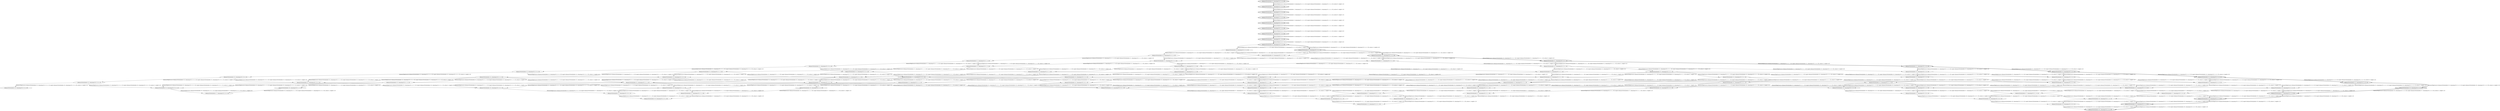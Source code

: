 strict digraph G {
  1 [ style="solid" label="AlumnosVertex[index=19, remaining=[0, 0, 0, 0, 1]]" ];
  2 [ style="bold" label="AlumnosVertex[index=20, remaining=[0, 0, 0, 0, 0]]" ];
  3 [ style="solid" label="AlumnosVertex[index=18, remaining=[0, 0, 0, 0, 2]]" ];
  4 [ style="solid" label="AlumnosVertex[index=17, remaining=[0, 0, 0, 0, 3]]" ];
  5 [ style="solid" label="AlumnosVertex[index=16, remaining=[0, 0, 0, 0, 4]]" ];
  6 [ style="solid" label="AlumnosVertex[index=15, remaining=[0, 0, 0, 1, 4]]" ];
  7 [ style="solid" label="AlumnosVertex[index=18, remaining=[0, 0, 0, 1, 1]]" ];
  8 [ style="solid" label="AlumnosVertex[index=19, remaining=[0, 0, 0, 1, 0]]" ];
  9 [ style="solid" label="AlumnosVertex[index=17, remaining=[0, 0, 0, 1, 2]]" ];
  10 [ style="solid" label="AlumnosVertex[index=16, remaining=[0, 0, 0, 1, 3]]" ];
  11 [ style="solid" label="AlumnosVertex[index=14, remaining=[0, 0, 0, 2, 4]]" ];
  12 [ style="solid" label="AlumnosVertex[index=15, remaining=[0, 0, 0, 2, 3]]" ];
  13 [ style="solid" label="AlumnosVertex[index=17, remaining=[0, 0, 0, 2, 1]]" ];
  14 [ style="solid" label="AlumnosVertex[index=18, remaining=[0, 0, 0, 2, 0]]" ];
  15 [ style="solid" label="AlumnosVertex[index=16, remaining=[0, 0, 0, 2, 2]]" ];
  16 [ style="solid" label="AlumnosVertex[index=13, remaining=[0, 0, 0, 3, 4]]" ];
  17 [ style="solid" label="AlumnosVertex[index=14, remaining=[0, 0, 0, 3, 3]]" ];
  18 [ style="solid" label="AlumnosVertex[index=15, remaining=[0, 0, 0, 3, 2]]" ];
  19 [ style="solid" label="AlumnosVertex[index=16, remaining=[0, 0, 0, 3, 1]]" ];
  20 [ style="solid" label="AlumnosVertex[index=17, remaining=[0, 0, 0, 3, 0]]" ];
  21 [ style="solid" label="AlumnosVertex[index=12, remaining=[0, 0, 0, 4, 4]]" ];
  22 [ style="solid" label="AlumnosVertex[index=13, remaining=[0, 0, 0, 4, 3]]" ];
  23 [ style="solid" label="AlumnosVertex[index=14, remaining=[0, 0, 0, 4, 2]]" ];
  24 [ style="solid" label="AlumnosVertex[index=15, remaining=[0, 0, 0, 4, 1]]" ];
  25 [ style="solid" label="AlumnosVertex[index=16, remaining=[0, 0, 0, 4, 0]]" ];
  26 [ style="solid" label="AlumnosVertex[index=11, remaining=[0, 0, 1, 4, 4]]" ];
  27 [ style="solid" label="AlumnosVertex[index=12, remaining=[0, 0, 1, 3, 4]]" ];
  28 [ style="solid" label="AlumnosVertex[index=13, remaining=[0, 0, 1, 2, 4]]" ];
  29 [ style="solid" label="AlumnosVertex[index=14, remaining=[0, 0, 1, 1, 4]]" ];
  30 [ style="solid" label="AlumnosVertex[index=15, remaining=[0, 0, 1, 0, 4]]" ];
  31 [ style="solid" label="AlumnosVertex[index=16, remaining=[0, 0, 1, 0, 3]]" ];
  32 [ style="solid" label="AlumnosVertex[index=17, remaining=[0, 0, 1, 0, 2]]" ];
  33 [ style="solid" label="AlumnosVertex[index=18, remaining=[0, 0, 1, 0, 1]]" ];
  34 [ style="bold" label="AlumnosVertex[index=19, remaining=[0, 0, 1, 0, 0]]" ];
  35 [ style="solid" label="AlumnosVertex[index=15, remaining=[0, 0, 1, 1, 3]]" ];
  36 [ style="solid" label="AlumnosVertex[index=16, remaining=[0, 0, 1, 1, 2]]" ];
  37 [ style="solid" label="AlumnosVertex[index=17, remaining=[0, 0, 1, 1, 1]]" ];
  38 [ style="solid" label="AlumnosVertex[index=18, remaining=[0, 0, 1, 1, 0]]" ];
  39 [ style="solid" label="AlumnosVertex[index=14, remaining=[0, 0, 1, 2, 3]]" ];
  40 [ style="solid" label="AlumnosVertex[index=15, remaining=[0, 0, 1, 2, 2]]" ];
  41 [ style="solid" label="AlumnosVertex[index=16, remaining=[0, 0, 1, 2, 1]]" ];
  42 [ style="solid" label="AlumnosVertex[index=17, remaining=[0, 0, 1, 2, 0]]" ];
  43 [ style="solid" label="AlumnosVertex[index=13, remaining=[0, 0, 1, 3, 3]]" ];
  44 [ style="solid" label="AlumnosVertex[index=14, remaining=[0, 0, 1, 3, 2]]" ];
  45 [ style="solid" label="AlumnosVertex[index=15, remaining=[0, 0, 1, 3, 1]]" ];
  46 [ style="solid" label="AlumnosVertex[index=16, remaining=[0, 0, 1, 3, 0]]" ];
  47 [ style="solid" label="AlumnosVertex[index=10, remaining=[0, 0, 2, 4, 4]]" ];
  48 [ style="solid" label="AlumnosVertex[index=11, remaining=[0, 0, 2, 3, 4]]" ];
  49 [ style="solid" label="AlumnosVertex[index=12, remaining=[0, 0, 2, 2, 4]]" ];
  50 [ style="solid" label="AlumnosVertex[index=13, remaining=[0, 0, 2, 1, 4]]" ];
  51 [ style="solid" label="AlumnosVertex[index=14, remaining=[0, 0, 2, 0, 4]]" ];
  52 [ style="solid" label="AlumnosVertex[index=15, remaining=[0, 0, 2, 0, 3]]" ];
  53 [ style="solid" label="AlumnosVertex[index=16, remaining=[0, 0, 2, 0, 2]]" ];
  54 [ style="solid" label="AlumnosVertex[index=17, remaining=[0, 0, 2, 0, 1]]" ];
  55 [ style="bold" label="AlumnosVertex[index=18, remaining=[0, 0, 2, 0, 0]]" ];
  56 [ style="solid" label="AlumnosVertex[index=14, remaining=[0, 0, 2, 1, 3]]" ];
  57 [ style="solid" label="AlumnosVertex[index=15, remaining=[0, 0, 2, 1, 2]]" ];
  58 [ style="solid" label="AlumnosVertex[index=16, remaining=[0, 0, 2, 1, 1]]" ];
  59 [ style="solid" label="AlumnosVertex[index=17, remaining=[0, 0, 2, 1, 0]]" ];
  60 [ style="solid" label="AlumnosVertex[index=13, remaining=[0, 0, 2, 2, 3]]" ];
  61 [ style="solid" label="AlumnosVertex[index=14, remaining=[0, 0, 2, 2, 2]]" ];
  62 [ style="solid" label="AlumnosVertex[index=15, remaining=[0, 0, 2, 2, 1]]" ];
  63 [ style="solid" label="AlumnosVertex[index=16, remaining=[0, 0, 2, 2, 0]]" ];
  64 [ style="solid" label="AlumnosVertex[index=9, remaining=[0, 0, 3, 4, 4]]" ];
  65 [ style="solid" label="AlumnosVertex[index=10, remaining=[0, 0, 3, 3, 4]]" ];
  66 [ style="solid" label="AlumnosVertex[index=11, remaining=[0, 0, 3, 2, 4]]" ];
  67 [ style="solid" label="AlumnosVertex[index=12, remaining=[0, 0, 3, 1, 4]]" ];
  68 [ style="solid" label="AlumnosVertex[index=13, remaining=[0, 0, 3, 0, 4]]" ];
  69 [ style="solid" label="AlumnosVertex[index=14, remaining=[0, 0, 3, 0, 3]]" ];
  70 [ style="solid" label="AlumnosVertex[index=15, remaining=[0, 0, 3, 0, 2]]" ];
  71 [ style="solid" label="AlumnosVertex[index=16, remaining=[0, 0, 3, 0, 1]]" ];
  72 [ style="bold" label="AlumnosVertex[index=17, remaining=[0, 0, 3, 0, 0]]" ];
  73 [ style="solid" label="AlumnosVertex[index=13, remaining=[0, 0, 3, 1, 3]]" ];
  74 [ style="solid" label="AlumnosVertex[index=14, remaining=[0, 0, 3, 1, 2]]" ];
  75 [ style="solid" label="AlumnosVertex[index=15, remaining=[0, 0, 3, 1, 1]]" ];
  76 [ style="solid" label="AlumnosVertex[index=16, remaining=[0, 0, 3, 1, 0]]" ];
  77 [ style="bold" label="AlumnosVertex[index=8, remaining=[0, 0, 4, 4, 4]]" ];
  78 [ style="bold" label="AlumnosVertex[index=9, remaining=[0, 0, 4, 3, 4]]" ];
  79 [ style="bold" label="AlumnosVertex[index=10, remaining=[0, 0, 4, 2, 4]]" ];
  80 [ style="bold" label="AlumnosVertex[index=11, remaining=[0, 0, 4, 1, 4]]" ];
  81 [ style="bold" label="AlumnosVertex[index=12, remaining=[0, 0, 4, 0, 4]]" ];
  82 [ style="bold" label="AlumnosVertex[index=13, remaining=[0, 0, 4, 0, 3]]" ];
  83 [ style="bold" label="AlumnosVertex[index=14, remaining=[0, 0, 4, 0, 2]]" ];
  84 [ style="bold" label="AlumnosVertex[index=15, remaining=[0, 0, 4, 0, 1]]" ];
  85 [ style="bold" label="AlumnosVertex[index=16, remaining=[0, 0, 4, 0, 0]]" ];
  86 [ style="bold" label="AlumnosVertex[index=7, remaining=[0, 1, 4, 4, 4]]" ];
  87 [ style="bold" label="AlumnosVertex[index=6, remaining=[0, 2, 4, 4, 4]]" ];
  88 [ style="bold" label="AlumnosVertex[index=5, remaining=[0, 3, 4, 4, 4]]" ];
  89 [ style="bold" label="AlumnosVertex[index=4, remaining=[0, 4, 4, 4, 4]]" ];
  90 [ style="bold" label="AlumnosVertex[index=3, remaining=[1, 4, 4, 4, 4]]" ];
  91 [ style="bold" label="AlumnosVertex[index=2, remaining=[2, 4, 4, 4, 4]]" ];
  92 [ style="bold" label="AlumnosVertex[index=1, remaining=[3, 4, 4, 4, 4]]" ];
  93 [ style="bold" label="AlumnosVertex[index=0, remaining=[4, 4, 4, 4, 4]]" ];
  1 -> 2 [ style="solid" label="AlumnosEdge[source=AlumnosVertex[index=19, remaining=[0, 0, 0, 0, 1]], target=AlumnosVertex[index=20, remaining=[0, 0, 0, 0, 0]], action=4, weight=5.0]" ];
  3 -> 1 [ style="solid" label="AlumnosEdge[source=AlumnosVertex[index=18, remaining=[0, 0, 0, 0, 2]], target=AlumnosVertex[index=19, remaining=[0, 0, 0, 0, 1]], action=4, weight=5.0]" ];
  4 -> 3 [ style="solid" label="AlumnosEdge[source=AlumnosVertex[index=17, remaining=[0, 0, 0, 0, 3]], target=AlumnosVertex[index=18, remaining=[0, 0, 0, 0, 2]], action=4, weight=5.0]" ];
  5 -> 4 [ style="solid" label="AlumnosEdge[source=AlumnosVertex[index=16, remaining=[0, 0, 0, 0, 4]], target=AlumnosVertex[index=17, remaining=[0, 0, 0, 0, 3]], action=4, weight=5.0]" ];
  6 -> 5 [ style="solid" label="AlumnosEdge[source=AlumnosVertex[index=15, remaining=[0, 0, 0, 1, 4]], target=AlumnosVertex[index=16, remaining=[0, 0, 0, 0, 4]], action=3, weight=4.0]" ];
  7 -> 8 [ style="solid" label="AlumnosEdge[source=AlumnosVertex[index=18, remaining=[0, 0, 0, 1, 1]], target=AlumnosVertex[index=19, remaining=[0, 0, 0, 1, 0]], action=4, weight=5.0]" ];
  9 -> 7 [ style="solid" label="AlumnosEdge[source=AlumnosVertex[index=17, remaining=[0, 0, 0, 1, 2]], target=AlumnosVertex[index=18, remaining=[0, 0, 0, 1, 1]], action=4, weight=5.0]" ];
  10 -> 9 [ style="solid" label="AlumnosEdge[source=AlumnosVertex[index=16, remaining=[0, 0, 0, 1, 3]], target=AlumnosVertex[index=17, remaining=[0, 0, 0, 1, 2]], action=4, weight=5.0]" ];
  6 -> 10 [ style="solid" label="AlumnosEdge[source=AlumnosVertex[index=15, remaining=[0, 0, 0, 1, 4]], target=AlumnosVertex[index=16, remaining=[0, 0, 0, 1, 3]], action=4, weight=2.0]" ];
  11 -> 6 [ style="solid" label="AlumnosEdge[source=AlumnosVertex[index=14, remaining=[0, 0, 0, 2, 4]], target=AlumnosVertex[index=15, remaining=[0, 0, 0, 1, 4]], action=3, weight=4.0]" ];
  12 -> 10 [ style="solid" label="AlumnosEdge[source=AlumnosVertex[index=15, remaining=[0, 0, 0, 2, 3]], target=AlumnosVertex[index=16, remaining=[0, 0, 0, 1, 3]], action=3, weight=4.0]" ];
  13 -> 14 [ style="solid" label="AlumnosEdge[source=AlumnosVertex[index=17, remaining=[0, 0, 0, 2, 1]], target=AlumnosVertex[index=18, remaining=[0, 0, 0, 2, 0]], action=4, weight=5.0]" ];
  15 -> 13 [ style="solid" label="AlumnosEdge[source=AlumnosVertex[index=16, remaining=[0, 0, 0, 2, 2]], target=AlumnosVertex[index=17, remaining=[0, 0, 0, 2, 1]], action=4, weight=5.0]" ];
  12 -> 15 [ style="solid" label="AlumnosEdge[source=AlumnosVertex[index=15, remaining=[0, 0, 0, 2, 3]], target=AlumnosVertex[index=16, remaining=[0, 0, 0, 2, 2]], action=4, weight=2.0]" ];
  11 -> 12 [ style="solid" label="AlumnosEdge[source=AlumnosVertex[index=14, remaining=[0, 0, 0, 2, 4]], target=AlumnosVertex[index=15, remaining=[0, 0, 0, 2, 3]], action=4, weight=2.0]" ];
  16 -> 11 [ style="solid" label="AlumnosEdge[source=AlumnosVertex[index=13, remaining=[0, 0, 0, 3, 4]], target=AlumnosVertex[index=14, remaining=[0, 0, 0, 2, 4]], action=3, weight=4.0]" ];
  17 -> 12 [ style="solid" label="AlumnosEdge[source=AlumnosVertex[index=14, remaining=[0, 0, 0, 3, 3]], target=AlumnosVertex[index=15, remaining=[0, 0, 0, 2, 3]], action=3, weight=4.0]" ];
  18 -> 15 [ style="solid" label="AlumnosEdge[source=AlumnosVertex[index=15, remaining=[0, 0, 0, 3, 2]], target=AlumnosVertex[index=16, remaining=[0, 0, 0, 2, 2]], action=3, weight=4.0]" ];
  19 -> 20 [ style="solid" label="AlumnosEdge[source=AlumnosVertex[index=16, remaining=[0, 0, 0, 3, 1]], target=AlumnosVertex[index=17, remaining=[0, 0, 0, 3, 0]], action=4, weight=5.0]" ];
  18 -> 19 [ style="solid" label="AlumnosEdge[source=AlumnosVertex[index=15, remaining=[0, 0, 0, 3, 2]], target=AlumnosVertex[index=16, remaining=[0, 0, 0, 3, 1]], action=4, weight=2.0]" ];
  17 -> 18 [ style="solid" label="AlumnosEdge[source=AlumnosVertex[index=14, remaining=[0, 0, 0, 3, 3]], target=AlumnosVertex[index=15, remaining=[0, 0, 0, 3, 2]], action=4, weight=2.0]" ];
  16 -> 17 [ style="solid" label="AlumnosEdge[source=AlumnosVertex[index=13, remaining=[0, 0, 0, 3, 4]], target=AlumnosVertex[index=14, remaining=[0, 0, 0, 3, 3]], action=4, weight=2.0]" ];
  21 -> 16 [ style="solid" label="AlumnosEdge[source=AlumnosVertex[index=12, remaining=[0, 0, 0, 4, 4]], target=AlumnosVertex[index=13, remaining=[0, 0, 0, 3, 4]], action=3, weight=4.0]" ];
  22 -> 17 [ style="solid" label="AlumnosEdge[source=AlumnosVertex[index=13, remaining=[0, 0, 0, 4, 3]], target=AlumnosVertex[index=14, remaining=[0, 0, 0, 3, 3]], action=3, weight=4.0]" ];
  23 -> 18 [ style="solid" label="AlumnosEdge[source=AlumnosVertex[index=14, remaining=[0, 0, 0, 4, 2]], target=AlumnosVertex[index=15, remaining=[0, 0, 0, 3, 2]], action=3, weight=4.0]" ];
  24 -> 19 [ style="solid" label="AlumnosEdge[source=AlumnosVertex[index=15, remaining=[0, 0, 0, 4, 1]], target=AlumnosVertex[index=16, remaining=[0, 0, 0, 3, 1]], action=3, weight=4.0]" ];
  24 -> 25 [ style="solid" label="AlumnosEdge[source=AlumnosVertex[index=15, remaining=[0, 0, 0, 4, 1]], target=AlumnosVertex[index=16, remaining=[0, 0, 0, 4, 0]], action=4, weight=2.0]" ];
  23 -> 24 [ style="solid" label="AlumnosEdge[source=AlumnosVertex[index=14, remaining=[0, 0, 0, 4, 2]], target=AlumnosVertex[index=15, remaining=[0, 0, 0, 4, 1]], action=4, weight=2.0]" ];
  22 -> 23 [ style="solid" label="AlumnosEdge[source=AlumnosVertex[index=13, remaining=[0, 0, 0, 4, 3]], target=AlumnosVertex[index=14, remaining=[0, 0, 0, 4, 2]], action=4, weight=2.0]" ];
  21 -> 22 [ style="solid" label="AlumnosEdge[source=AlumnosVertex[index=12, remaining=[0, 0, 0, 4, 4]], target=AlumnosVertex[index=13, remaining=[0, 0, 0, 4, 3]], action=4, weight=2.0]" ];
  26 -> 21 [ style="solid" label="AlumnosEdge[source=AlumnosVertex[index=11, remaining=[0, 0, 1, 4, 4]], target=AlumnosVertex[index=12, remaining=[0, 0, 0, 4, 4]], action=2, weight=5.0]" ];
  27 -> 16 [ style="solid" label="AlumnosEdge[source=AlumnosVertex[index=12, remaining=[0, 0, 1, 3, 4]], target=AlumnosVertex[index=13, remaining=[0, 0, 0, 3, 4]], action=2, weight=1.0]" ];
  28 -> 11 [ style="solid" label="AlumnosEdge[source=AlumnosVertex[index=13, remaining=[0, 0, 1, 2, 4]], target=AlumnosVertex[index=14, remaining=[0, 0, 0, 2, 4]], action=2, weight=1.0]" ];
  29 -> 6 [ style="solid" label="AlumnosEdge[source=AlumnosVertex[index=14, remaining=[0, 0, 1, 1, 4]], target=AlumnosVertex[index=15, remaining=[0, 0, 0, 1, 4]], action=2, weight=1.0]" ];
  30 -> 5 [ style="solid" label="AlumnosEdge[source=AlumnosVertex[index=15, remaining=[0, 0, 1, 0, 4]], target=AlumnosVertex[index=16, remaining=[0, 0, 0, 0, 4]], action=2, weight=1.0]" ];
  31 -> 4 [ style="solid" label="AlumnosEdge[source=AlumnosVertex[index=16, remaining=[0, 0, 1, 0, 3]], target=AlumnosVertex[index=17, remaining=[0, 0, 0, 0, 3]], action=2, weight=1.0]" ];
  32 -> 3 [ style="solid" label="AlumnosEdge[source=AlumnosVertex[index=17, remaining=[0, 0, 1, 0, 2]], target=AlumnosVertex[index=18, remaining=[0, 0, 0, 0, 2]], action=2, weight=1.0]" ];
  33 -> 1 [ style="solid" label="AlumnosEdge[source=AlumnosVertex[index=18, remaining=[0, 0, 1, 0, 1]], target=AlumnosVertex[index=19, remaining=[0, 0, 0, 0, 1]], action=2, weight=1.0]" ];
  34 -> 2 [ style="bold" label="AlumnosEdge[source=AlumnosVertex[index=19, remaining=[0, 0, 1, 0, 0]], target=AlumnosVertex[index=20, remaining=[0, 0, 0, 0, 0]], action=2, weight=1.0]" ];
  33 -> 34 [ style="solid" label="AlumnosEdge[source=AlumnosVertex[index=18, remaining=[0, 0, 1, 0, 1]], target=AlumnosVertex[index=19, remaining=[0, 0, 1, 0, 0]], action=4, weight=5.0]" ];
  32 -> 33 [ style="solid" label="AlumnosEdge[source=AlumnosVertex[index=17, remaining=[0, 0, 1, 0, 2]], target=AlumnosVertex[index=18, remaining=[0, 0, 1, 0, 1]], action=4, weight=5.0]" ];
  31 -> 32 [ style="solid" label="AlumnosEdge[source=AlumnosVertex[index=16, remaining=[0, 0, 1, 0, 3]], target=AlumnosVertex[index=17, remaining=[0, 0, 1, 0, 2]], action=4, weight=5.0]" ];
  30 -> 31 [ style="solid" label="AlumnosEdge[source=AlumnosVertex[index=15, remaining=[0, 0, 1, 0, 4]], target=AlumnosVertex[index=16, remaining=[0, 0, 1, 0, 3]], action=4, weight=2.0]" ];
  29 -> 30 [ style="solid" label="AlumnosEdge[source=AlumnosVertex[index=14, remaining=[0, 0, 1, 1, 4]], target=AlumnosVertex[index=15, remaining=[0, 0, 1, 0, 4]], action=3, weight=4.0]" ];
  35 -> 10 [ style="solid" label="AlumnosEdge[source=AlumnosVertex[index=15, remaining=[0, 0, 1, 1, 3]], target=AlumnosVertex[index=16, remaining=[0, 0, 0, 1, 3]], action=2, weight=1.0]" ];
  35 -> 31 [ style="solid" label="AlumnosEdge[source=AlumnosVertex[index=15, remaining=[0, 0, 1, 1, 3]], target=AlumnosVertex[index=16, remaining=[0, 0, 1, 0, 3]], action=3, weight=4.0]" ];
  36 -> 9 [ style="solid" label="AlumnosEdge[source=AlumnosVertex[index=16, remaining=[0, 0, 1, 1, 2]], target=AlumnosVertex[index=17, remaining=[0, 0, 0, 1, 2]], action=2, weight=1.0]" ];
  37 -> 7 [ style="solid" label="AlumnosEdge[source=AlumnosVertex[index=17, remaining=[0, 0, 1, 1, 1]], target=AlumnosVertex[index=18, remaining=[0, 0, 0, 1, 1]], action=2, weight=1.0]" ];
  38 -> 8 [ style="solid" label="AlumnosEdge[source=AlumnosVertex[index=18, remaining=[0, 0, 1, 1, 0]], target=AlumnosVertex[index=19, remaining=[0, 0, 0, 1, 0]], action=2, weight=1.0]" ];
  37 -> 38 [ style="solid" label="AlumnosEdge[source=AlumnosVertex[index=17, remaining=[0, 0, 1, 1, 1]], target=AlumnosVertex[index=18, remaining=[0, 0, 1, 1, 0]], action=4, weight=5.0]" ];
  36 -> 37 [ style="solid" label="AlumnosEdge[source=AlumnosVertex[index=16, remaining=[0, 0, 1, 1, 2]], target=AlumnosVertex[index=17, remaining=[0, 0, 1, 1, 1]], action=4, weight=5.0]" ];
  35 -> 36 [ style="solid" label="AlumnosEdge[source=AlumnosVertex[index=15, remaining=[0, 0, 1, 1, 3]], target=AlumnosVertex[index=16, remaining=[0, 0, 1, 1, 2]], action=4, weight=2.0]" ];
  29 -> 35 [ style="solid" label="AlumnosEdge[source=AlumnosVertex[index=14, remaining=[0, 0, 1, 1, 4]], target=AlumnosVertex[index=15, remaining=[0, 0, 1, 1, 3]], action=4, weight=2.0]" ];
  28 -> 29 [ style="solid" label="AlumnosEdge[source=AlumnosVertex[index=13, remaining=[0, 0, 1, 2, 4]], target=AlumnosVertex[index=14, remaining=[0, 0, 1, 1, 4]], action=3, weight=4.0]" ];
  39 -> 12 [ style="solid" label="AlumnosEdge[source=AlumnosVertex[index=14, remaining=[0, 0, 1, 2, 3]], target=AlumnosVertex[index=15, remaining=[0, 0, 0, 2, 3]], action=2, weight=1.0]" ];
  39 -> 35 [ style="solid" label="AlumnosEdge[source=AlumnosVertex[index=14, remaining=[0, 0, 1, 2, 3]], target=AlumnosVertex[index=15, remaining=[0, 0, 1, 1, 3]], action=3, weight=4.0]" ];
  40 -> 15 [ style="solid" label="AlumnosEdge[source=AlumnosVertex[index=15, remaining=[0, 0, 1, 2, 2]], target=AlumnosVertex[index=16, remaining=[0, 0, 0, 2, 2]], action=2, weight=1.0]" ];
  40 -> 36 [ style="solid" label="AlumnosEdge[source=AlumnosVertex[index=15, remaining=[0, 0, 1, 2, 2]], target=AlumnosVertex[index=16, remaining=[0, 0, 1, 1, 2]], action=3, weight=4.0]" ];
  41 -> 13 [ style="solid" label="AlumnosEdge[source=AlumnosVertex[index=16, remaining=[0, 0, 1, 2, 1]], target=AlumnosVertex[index=17, remaining=[0, 0, 0, 2, 1]], action=2, weight=1.0]" ];
  42 -> 14 [ style="solid" label="AlumnosEdge[source=AlumnosVertex[index=17, remaining=[0, 0, 1, 2, 0]], target=AlumnosVertex[index=18, remaining=[0, 0, 0, 2, 0]], action=2, weight=1.0]" ];
  41 -> 42 [ style="solid" label="AlumnosEdge[source=AlumnosVertex[index=16, remaining=[0, 0, 1, 2, 1]], target=AlumnosVertex[index=17, remaining=[0, 0, 1, 2, 0]], action=4, weight=5.0]" ];
  40 -> 41 [ style="solid" label="AlumnosEdge[source=AlumnosVertex[index=15, remaining=[0, 0, 1, 2, 2]], target=AlumnosVertex[index=16, remaining=[0, 0, 1, 2, 1]], action=4, weight=2.0]" ];
  39 -> 40 [ style="solid" label="AlumnosEdge[source=AlumnosVertex[index=14, remaining=[0, 0, 1, 2, 3]], target=AlumnosVertex[index=15, remaining=[0, 0, 1, 2, 2]], action=4, weight=2.0]" ];
  28 -> 39 [ style="solid" label="AlumnosEdge[source=AlumnosVertex[index=13, remaining=[0, 0, 1, 2, 4]], target=AlumnosVertex[index=14, remaining=[0, 0, 1, 2, 3]], action=4, weight=2.0]" ];
  27 -> 28 [ style="solid" label="AlumnosEdge[source=AlumnosVertex[index=12, remaining=[0, 0, 1, 3, 4]], target=AlumnosVertex[index=13, remaining=[0, 0, 1, 2, 4]], action=3, weight=4.0]" ];
  43 -> 17 [ style="solid" label="AlumnosEdge[source=AlumnosVertex[index=13, remaining=[0, 0, 1, 3, 3]], target=AlumnosVertex[index=14, remaining=[0, 0, 0, 3, 3]], action=2, weight=1.0]" ];
  43 -> 39 [ style="solid" label="AlumnosEdge[source=AlumnosVertex[index=13, remaining=[0, 0, 1, 3, 3]], target=AlumnosVertex[index=14, remaining=[0, 0, 1, 2, 3]], action=3, weight=4.0]" ];
  44 -> 18 [ style="solid" label="AlumnosEdge[source=AlumnosVertex[index=14, remaining=[0, 0, 1, 3, 2]], target=AlumnosVertex[index=15, remaining=[0, 0, 0, 3, 2]], action=2, weight=1.0]" ];
  44 -> 40 [ style="solid" label="AlumnosEdge[source=AlumnosVertex[index=14, remaining=[0, 0, 1, 3, 2]], target=AlumnosVertex[index=15, remaining=[0, 0, 1, 2, 2]], action=3, weight=4.0]" ];
  45 -> 19 [ style="solid" label="AlumnosEdge[source=AlumnosVertex[index=15, remaining=[0, 0, 1, 3, 1]], target=AlumnosVertex[index=16, remaining=[0, 0, 0, 3, 1]], action=2, weight=1.0]" ];
  45 -> 41 [ style="solid" label="AlumnosEdge[source=AlumnosVertex[index=15, remaining=[0, 0, 1, 3, 1]], target=AlumnosVertex[index=16, remaining=[0, 0, 1, 2, 1]], action=3, weight=4.0]" ];
  46 -> 20 [ style="solid" label="AlumnosEdge[source=AlumnosVertex[index=16, remaining=[0, 0, 1, 3, 0]], target=AlumnosVertex[index=17, remaining=[0, 0, 0, 3, 0]], action=2, weight=1.0]" ];
  45 -> 46 [ style="solid" label="AlumnosEdge[source=AlumnosVertex[index=15, remaining=[0, 0, 1, 3, 1]], target=AlumnosVertex[index=16, remaining=[0, 0, 1, 3, 0]], action=4, weight=2.0]" ];
  44 -> 45 [ style="solid" label="AlumnosEdge[source=AlumnosVertex[index=14, remaining=[0, 0, 1, 3, 2]], target=AlumnosVertex[index=15, remaining=[0, 0, 1, 3, 1]], action=4, weight=2.0]" ];
  43 -> 44 [ style="solid" label="AlumnosEdge[source=AlumnosVertex[index=13, remaining=[0, 0, 1, 3, 3]], target=AlumnosVertex[index=14, remaining=[0, 0, 1, 3, 2]], action=4, weight=2.0]" ];
  27 -> 43 [ style="solid" label="AlumnosEdge[source=AlumnosVertex[index=12, remaining=[0, 0, 1, 3, 4]], target=AlumnosVertex[index=13, remaining=[0, 0, 1, 3, 3]], action=4, weight=2.0]" ];
  26 -> 27 [ style="solid" label="AlumnosEdge[source=AlumnosVertex[index=11, remaining=[0, 0, 1, 4, 4]], target=AlumnosVertex[index=12, remaining=[0, 0, 1, 3, 4]], action=3, weight=4.0]" ];
  47 -> 26 [ style="solid" label="AlumnosEdge[source=AlumnosVertex[index=10, remaining=[0, 0, 2, 4, 4]], target=AlumnosVertex[index=11, remaining=[0, 0, 1, 4, 4]], action=2, weight=5.0]" ];
  48 -> 27 [ style="solid" label="AlumnosEdge[source=AlumnosVertex[index=11, remaining=[0, 0, 2, 3, 4]], target=AlumnosVertex[index=12, remaining=[0, 0, 1, 3, 4]], action=2, weight=5.0]" ];
  49 -> 28 [ style="solid" label="AlumnosEdge[source=AlumnosVertex[index=12, remaining=[0, 0, 2, 2, 4]], target=AlumnosVertex[index=13, remaining=[0, 0, 1, 2, 4]], action=2, weight=1.0]" ];
  50 -> 29 [ style="solid" label="AlumnosEdge[source=AlumnosVertex[index=13, remaining=[0, 0, 2, 1, 4]], target=AlumnosVertex[index=14, remaining=[0, 0, 1, 1, 4]], action=2, weight=1.0]" ];
  51 -> 30 [ style="solid" label="AlumnosEdge[source=AlumnosVertex[index=14, remaining=[0, 0, 2, 0, 4]], target=AlumnosVertex[index=15, remaining=[0, 0, 1, 0, 4]], action=2, weight=1.0]" ];
  52 -> 31 [ style="solid" label="AlumnosEdge[source=AlumnosVertex[index=15, remaining=[0, 0, 2, 0, 3]], target=AlumnosVertex[index=16, remaining=[0, 0, 1, 0, 3]], action=2, weight=1.0]" ];
  53 -> 32 [ style="solid" label="AlumnosEdge[source=AlumnosVertex[index=16, remaining=[0, 0, 2, 0, 2]], target=AlumnosVertex[index=17, remaining=[0, 0, 1, 0, 2]], action=2, weight=1.0]" ];
  54 -> 33 [ style="solid" label="AlumnosEdge[source=AlumnosVertex[index=17, remaining=[0, 0, 2, 0, 1]], target=AlumnosVertex[index=18, remaining=[0, 0, 1, 0, 1]], action=2, weight=1.0]" ];
  55 -> 34 [ style="bold" label="AlumnosEdge[source=AlumnosVertex[index=18, remaining=[0, 0, 2, 0, 0]], target=AlumnosVertex[index=19, remaining=[0, 0, 1, 0, 0]], action=2, weight=1.0]" ];
  54 -> 55 [ style="solid" label="AlumnosEdge[source=AlumnosVertex[index=17, remaining=[0, 0, 2, 0, 1]], target=AlumnosVertex[index=18, remaining=[0, 0, 2, 0, 0]], action=4, weight=5.0]" ];
  53 -> 54 [ style="solid" label="AlumnosEdge[source=AlumnosVertex[index=16, remaining=[0, 0, 2, 0, 2]], target=AlumnosVertex[index=17, remaining=[0, 0, 2, 0, 1]], action=4, weight=5.0]" ];
  52 -> 53 [ style="solid" label="AlumnosEdge[source=AlumnosVertex[index=15, remaining=[0, 0, 2, 0, 3]], target=AlumnosVertex[index=16, remaining=[0, 0, 2, 0, 2]], action=4, weight=2.0]" ];
  51 -> 52 [ style="solid" label="AlumnosEdge[source=AlumnosVertex[index=14, remaining=[0, 0, 2, 0, 4]], target=AlumnosVertex[index=15, remaining=[0, 0, 2, 0, 3]], action=4, weight=2.0]" ];
  50 -> 51 [ style="solid" label="AlumnosEdge[source=AlumnosVertex[index=13, remaining=[0, 0, 2, 1, 4]], target=AlumnosVertex[index=14, remaining=[0, 0, 2, 0, 4]], action=3, weight=4.0]" ];
  56 -> 35 [ style="solid" label="AlumnosEdge[source=AlumnosVertex[index=14, remaining=[0, 0, 2, 1, 3]], target=AlumnosVertex[index=15, remaining=[0, 0, 1, 1, 3]], action=2, weight=1.0]" ];
  56 -> 52 [ style="solid" label="AlumnosEdge[source=AlumnosVertex[index=14, remaining=[0, 0, 2, 1, 3]], target=AlumnosVertex[index=15, remaining=[0, 0, 2, 0, 3]], action=3, weight=4.0]" ];
  57 -> 36 [ style="solid" label="AlumnosEdge[source=AlumnosVertex[index=15, remaining=[0, 0, 2, 1, 2]], target=AlumnosVertex[index=16, remaining=[0, 0, 1, 1, 2]], action=2, weight=1.0]" ];
  57 -> 53 [ style="solid" label="AlumnosEdge[source=AlumnosVertex[index=15, remaining=[0, 0, 2, 1, 2]], target=AlumnosVertex[index=16, remaining=[0, 0, 2, 0, 2]], action=3, weight=4.0]" ];
  58 -> 37 [ style="solid" label="AlumnosEdge[source=AlumnosVertex[index=16, remaining=[0, 0, 2, 1, 1]], target=AlumnosVertex[index=17, remaining=[0, 0, 1, 1, 1]], action=2, weight=1.0]" ];
  59 -> 38 [ style="solid" label="AlumnosEdge[source=AlumnosVertex[index=17, remaining=[0, 0, 2, 1, 0]], target=AlumnosVertex[index=18, remaining=[0, 0, 1, 1, 0]], action=2, weight=1.0]" ];
  58 -> 59 [ style="solid" label="AlumnosEdge[source=AlumnosVertex[index=16, remaining=[0, 0, 2, 1, 1]], target=AlumnosVertex[index=17, remaining=[0, 0, 2, 1, 0]], action=4, weight=5.0]" ];
  57 -> 58 [ style="solid" label="AlumnosEdge[source=AlumnosVertex[index=15, remaining=[0, 0, 2, 1, 2]], target=AlumnosVertex[index=16, remaining=[0, 0, 2, 1, 1]], action=4, weight=2.0]" ];
  56 -> 57 [ style="solid" label="AlumnosEdge[source=AlumnosVertex[index=14, remaining=[0, 0, 2, 1, 3]], target=AlumnosVertex[index=15, remaining=[0, 0, 2, 1, 2]], action=4, weight=2.0]" ];
  50 -> 56 [ style="solid" label="AlumnosEdge[source=AlumnosVertex[index=13, remaining=[0, 0, 2, 1, 4]], target=AlumnosVertex[index=14, remaining=[0, 0, 2, 1, 3]], action=4, weight=2.0]" ];
  49 -> 50 [ style="solid" label="AlumnosEdge[source=AlumnosVertex[index=12, remaining=[0, 0, 2, 2, 4]], target=AlumnosVertex[index=13, remaining=[0, 0, 2, 1, 4]], action=3, weight=4.0]" ];
  60 -> 39 [ style="solid" label="AlumnosEdge[source=AlumnosVertex[index=13, remaining=[0, 0, 2, 2, 3]], target=AlumnosVertex[index=14, remaining=[0, 0, 1, 2, 3]], action=2, weight=1.0]" ];
  60 -> 56 [ style="solid" label="AlumnosEdge[source=AlumnosVertex[index=13, remaining=[0, 0, 2, 2, 3]], target=AlumnosVertex[index=14, remaining=[0, 0, 2, 1, 3]], action=3, weight=4.0]" ];
  61 -> 40 [ style="solid" label="AlumnosEdge[source=AlumnosVertex[index=14, remaining=[0, 0, 2, 2, 2]], target=AlumnosVertex[index=15, remaining=[0, 0, 1, 2, 2]], action=2, weight=1.0]" ];
  61 -> 57 [ style="solid" label="AlumnosEdge[source=AlumnosVertex[index=14, remaining=[0, 0, 2, 2, 2]], target=AlumnosVertex[index=15, remaining=[0, 0, 2, 1, 2]], action=3, weight=4.0]" ];
  62 -> 41 [ style="solid" label="AlumnosEdge[source=AlumnosVertex[index=15, remaining=[0, 0, 2, 2, 1]], target=AlumnosVertex[index=16, remaining=[0, 0, 1, 2, 1]], action=2, weight=1.0]" ];
  62 -> 58 [ style="solid" label="AlumnosEdge[source=AlumnosVertex[index=15, remaining=[0, 0, 2, 2, 1]], target=AlumnosVertex[index=16, remaining=[0, 0, 2, 1, 1]], action=3, weight=4.0]" ];
  63 -> 42 [ style="solid" label="AlumnosEdge[source=AlumnosVertex[index=16, remaining=[0, 0, 2, 2, 0]], target=AlumnosVertex[index=17, remaining=[0, 0, 1, 2, 0]], action=2, weight=1.0]" ];
  62 -> 63 [ style="solid" label="AlumnosEdge[source=AlumnosVertex[index=15, remaining=[0, 0, 2, 2, 1]], target=AlumnosVertex[index=16, remaining=[0, 0, 2, 2, 0]], action=4, weight=2.0]" ];
  61 -> 62 [ style="solid" label="AlumnosEdge[source=AlumnosVertex[index=14, remaining=[0, 0, 2, 2, 2]], target=AlumnosVertex[index=15, remaining=[0, 0, 2, 2, 1]], action=4, weight=2.0]" ];
  60 -> 61 [ style="solid" label="AlumnosEdge[source=AlumnosVertex[index=13, remaining=[0, 0, 2, 2, 3]], target=AlumnosVertex[index=14, remaining=[0, 0, 2, 2, 2]], action=4, weight=2.0]" ];
  49 -> 60 [ style="solid" label="AlumnosEdge[source=AlumnosVertex[index=12, remaining=[0, 0, 2, 2, 4]], target=AlumnosVertex[index=13, remaining=[0, 0, 2, 2, 3]], action=4, weight=2.0]" ];
  48 -> 49 [ style="solid" label="AlumnosEdge[source=AlumnosVertex[index=11, remaining=[0, 0, 2, 3, 4]], target=AlumnosVertex[index=12, remaining=[0, 0, 2, 2, 4]], action=3, weight=4.0]" ];
  47 -> 48 [ style="solid" label="AlumnosEdge[source=AlumnosVertex[index=10, remaining=[0, 0, 2, 4, 4]], target=AlumnosVertex[index=11, remaining=[0, 0, 2, 3, 4]], action=3, weight=4.0]" ];
  64 -> 47 [ style="solid" label="AlumnosEdge[source=AlumnosVertex[index=9, remaining=[0, 0, 3, 4, 4]], target=AlumnosVertex[index=10, remaining=[0, 0, 2, 4, 4]], action=2, weight=5.0]" ];
  65 -> 48 [ style="solid" label="AlumnosEdge[source=AlumnosVertex[index=10, remaining=[0, 0, 3, 3, 4]], target=AlumnosVertex[index=11, remaining=[0, 0, 2, 3, 4]], action=2, weight=5.0]" ];
  66 -> 49 [ style="solid" label="AlumnosEdge[source=AlumnosVertex[index=11, remaining=[0, 0, 3, 2, 4]], target=AlumnosVertex[index=12, remaining=[0, 0, 2, 2, 4]], action=2, weight=5.0]" ];
  67 -> 50 [ style="solid" label="AlumnosEdge[source=AlumnosVertex[index=12, remaining=[0, 0, 3, 1, 4]], target=AlumnosVertex[index=13, remaining=[0, 0, 2, 1, 4]], action=2, weight=1.0]" ];
  68 -> 51 [ style="solid" label="AlumnosEdge[source=AlumnosVertex[index=13, remaining=[0, 0, 3, 0, 4]], target=AlumnosVertex[index=14, remaining=[0, 0, 2, 0, 4]], action=2, weight=1.0]" ];
  69 -> 52 [ style="solid" label="AlumnosEdge[source=AlumnosVertex[index=14, remaining=[0, 0, 3, 0, 3]], target=AlumnosVertex[index=15, remaining=[0, 0, 2, 0, 3]], action=2, weight=1.0]" ];
  70 -> 53 [ style="solid" label="AlumnosEdge[source=AlumnosVertex[index=15, remaining=[0, 0, 3, 0, 2]], target=AlumnosVertex[index=16, remaining=[0, 0, 2, 0, 2]], action=2, weight=1.0]" ];
  71 -> 54 [ style="solid" label="AlumnosEdge[source=AlumnosVertex[index=16, remaining=[0, 0, 3, 0, 1]], target=AlumnosVertex[index=17, remaining=[0, 0, 2, 0, 1]], action=2, weight=1.0]" ];
  72 -> 55 [ style="bold" label="AlumnosEdge[source=AlumnosVertex[index=17, remaining=[0, 0, 3, 0, 0]], target=AlumnosVertex[index=18, remaining=[0, 0, 2, 0, 0]], action=2, weight=1.0]" ];
  71 -> 72 [ style="solid" label="AlumnosEdge[source=AlumnosVertex[index=16, remaining=[0, 0, 3, 0, 1]], target=AlumnosVertex[index=17, remaining=[0, 0, 3, 0, 0]], action=4, weight=5.0]" ];
  70 -> 71 [ style="solid" label="AlumnosEdge[source=AlumnosVertex[index=15, remaining=[0, 0, 3, 0, 2]], target=AlumnosVertex[index=16, remaining=[0, 0, 3, 0, 1]], action=4, weight=2.0]" ];
  69 -> 70 [ style="solid" label="AlumnosEdge[source=AlumnosVertex[index=14, remaining=[0, 0, 3, 0, 3]], target=AlumnosVertex[index=15, remaining=[0, 0, 3, 0, 2]], action=4, weight=2.0]" ];
  68 -> 69 [ style="solid" label="AlumnosEdge[source=AlumnosVertex[index=13, remaining=[0, 0, 3, 0, 4]], target=AlumnosVertex[index=14, remaining=[0, 0, 3, 0, 3]], action=4, weight=2.0]" ];
  67 -> 68 [ style="solid" label="AlumnosEdge[source=AlumnosVertex[index=12, remaining=[0, 0, 3, 1, 4]], target=AlumnosVertex[index=13, remaining=[0, 0, 3, 0, 4]], action=3, weight=4.0]" ];
  73 -> 56 [ style="solid" label="AlumnosEdge[source=AlumnosVertex[index=13, remaining=[0, 0, 3, 1, 3]], target=AlumnosVertex[index=14, remaining=[0, 0, 2, 1, 3]], action=2, weight=1.0]" ];
  73 -> 69 [ style="solid" label="AlumnosEdge[source=AlumnosVertex[index=13, remaining=[0, 0, 3, 1, 3]], target=AlumnosVertex[index=14, remaining=[0, 0, 3, 0, 3]], action=3, weight=4.0]" ];
  74 -> 57 [ style="solid" label="AlumnosEdge[source=AlumnosVertex[index=14, remaining=[0, 0, 3, 1, 2]], target=AlumnosVertex[index=15, remaining=[0, 0, 2, 1, 2]], action=2, weight=1.0]" ];
  74 -> 70 [ style="solid" label="AlumnosEdge[source=AlumnosVertex[index=14, remaining=[0, 0, 3, 1, 2]], target=AlumnosVertex[index=15, remaining=[0, 0, 3, 0, 2]], action=3, weight=4.0]" ];
  75 -> 58 [ style="solid" label="AlumnosEdge[source=AlumnosVertex[index=15, remaining=[0, 0, 3, 1, 1]], target=AlumnosVertex[index=16, remaining=[0, 0, 2, 1, 1]], action=2, weight=1.0]" ];
  75 -> 71 [ style="solid" label="AlumnosEdge[source=AlumnosVertex[index=15, remaining=[0, 0, 3, 1, 1]], target=AlumnosVertex[index=16, remaining=[0, 0, 3, 0, 1]], action=3, weight=4.0]" ];
  76 -> 59 [ style="solid" label="AlumnosEdge[source=AlumnosVertex[index=16, remaining=[0, 0, 3, 1, 0]], target=AlumnosVertex[index=17, remaining=[0, 0, 2, 1, 0]], action=2, weight=1.0]" ];
  75 -> 76 [ style="solid" label="AlumnosEdge[source=AlumnosVertex[index=15, remaining=[0, 0, 3, 1, 1]], target=AlumnosVertex[index=16, remaining=[0, 0, 3, 1, 0]], action=4, weight=2.0]" ];
  74 -> 75 [ style="solid" label="AlumnosEdge[source=AlumnosVertex[index=14, remaining=[0, 0, 3, 1, 2]], target=AlumnosVertex[index=15, remaining=[0, 0, 3, 1, 1]], action=4, weight=2.0]" ];
  73 -> 74 [ style="solid" label="AlumnosEdge[source=AlumnosVertex[index=13, remaining=[0, 0, 3, 1, 3]], target=AlumnosVertex[index=14, remaining=[0, 0, 3, 1, 2]], action=4, weight=2.0]" ];
  67 -> 73 [ style="solid" label="AlumnosEdge[source=AlumnosVertex[index=12, remaining=[0, 0, 3, 1, 4]], target=AlumnosVertex[index=13, remaining=[0, 0, 3, 1, 3]], action=4, weight=2.0]" ];
  66 -> 67 [ style="solid" label="AlumnosEdge[source=AlumnosVertex[index=11, remaining=[0, 0, 3, 2, 4]], target=AlumnosVertex[index=12, remaining=[0, 0, 3, 1, 4]], action=3, weight=4.0]" ];
  65 -> 66 [ style="solid" label="AlumnosEdge[source=AlumnosVertex[index=10, remaining=[0, 0, 3, 3, 4]], target=AlumnosVertex[index=11, remaining=[0, 0, 3, 2, 4]], action=3, weight=4.0]" ];
  64 -> 65 [ style="solid" label="AlumnosEdge[source=AlumnosVertex[index=9, remaining=[0, 0, 3, 4, 4]], target=AlumnosVertex[index=10, remaining=[0, 0, 3, 3, 4]], action=3, weight=4.0]" ];
  77 -> 64 [ style="solid" label="AlumnosEdge[source=AlumnosVertex[index=8, remaining=[0, 0, 4, 4, 4]], target=AlumnosVertex[index=9, remaining=[0, 0, 3, 4, 4]], action=2, weight=5.0]" ];
  78 -> 65 [ style="solid" label="AlumnosEdge[source=AlumnosVertex[index=9, remaining=[0, 0, 4, 3, 4]], target=AlumnosVertex[index=10, remaining=[0, 0, 3, 3, 4]], action=2, weight=5.0]" ];
  79 -> 66 [ style="solid" label="AlumnosEdge[source=AlumnosVertex[index=10, remaining=[0, 0, 4, 2, 4]], target=AlumnosVertex[index=11, remaining=[0, 0, 3, 2, 4]], action=2, weight=5.0]" ];
  80 -> 67 [ style="solid" label="AlumnosEdge[source=AlumnosVertex[index=11, remaining=[0, 0, 4, 1, 4]], target=AlumnosVertex[index=12, remaining=[0, 0, 3, 1, 4]], action=2, weight=5.0]" ];
  81 -> 68 [ style="solid" label="AlumnosEdge[source=AlumnosVertex[index=12, remaining=[0, 0, 4, 0, 4]], target=AlumnosVertex[index=13, remaining=[0, 0, 3, 0, 4]], action=2, weight=1.0]" ];
  82 -> 69 [ style="solid" label="AlumnosEdge[source=AlumnosVertex[index=13, remaining=[0, 0, 4, 0, 3]], target=AlumnosVertex[index=14, remaining=[0, 0, 3, 0, 3]], action=2, weight=1.0]" ];
  83 -> 70 [ style="solid" label="AlumnosEdge[source=AlumnosVertex[index=14, remaining=[0, 0, 4, 0, 2]], target=AlumnosVertex[index=15, remaining=[0, 0, 3, 0, 2]], action=2, weight=1.0]" ];
  84 -> 71 [ style="solid" label="AlumnosEdge[source=AlumnosVertex[index=15, remaining=[0, 0, 4, 0, 1]], target=AlumnosVertex[index=16, remaining=[0, 0, 3, 0, 1]], action=2, weight=1.0]" ];
  85 -> 72 [ style="bold" label="AlumnosEdge[source=AlumnosVertex[index=16, remaining=[0, 0, 4, 0, 0]], target=AlumnosVertex[index=17, remaining=[0, 0, 3, 0, 0]], action=2, weight=1.0]" ];
  84 -> 85 [ style="bold" label="AlumnosEdge[source=AlumnosVertex[index=15, remaining=[0, 0, 4, 0, 1]], target=AlumnosVertex[index=16, remaining=[0, 0, 4, 0, 0]], action=4, weight=2.0]" ];
  83 -> 84 [ style="bold" label="AlumnosEdge[source=AlumnosVertex[index=14, remaining=[0, 0, 4, 0, 2]], target=AlumnosVertex[index=15, remaining=[0, 0, 4, 0, 1]], action=4, weight=2.0]" ];
  82 -> 83 [ style="bold" label="AlumnosEdge[source=AlumnosVertex[index=13, remaining=[0, 0, 4, 0, 3]], target=AlumnosVertex[index=14, remaining=[0, 0, 4, 0, 2]], action=4, weight=2.0]" ];
  81 -> 82 [ style="bold" label="AlumnosEdge[source=AlumnosVertex[index=12, remaining=[0, 0, 4, 0, 4]], target=AlumnosVertex[index=13, remaining=[0, 0, 4, 0, 3]], action=4, weight=2.0]" ];
  80 -> 81 [ style="bold" label="AlumnosEdge[source=AlumnosVertex[index=11, remaining=[0, 0, 4, 1, 4]], target=AlumnosVertex[index=12, remaining=[0, 0, 4, 0, 4]], action=3, weight=4.0]" ];
  79 -> 80 [ style="bold" label="AlumnosEdge[source=AlumnosVertex[index=10, remaining=[0, 0, 4, 2, 4]], target=AlumnosVertex[index=11, remaining=[0, 0, 4, 1, 4]], action=3, weight=4.0]" ];
  78 -> 79 [ style="bold" label="AlumnosEdge[source=AlumnosVertex[index=9, remaining=[0, 0, 4, 3, 4]], target=AlumnosVertex[index=10, remaining=[0, 0, 4, 2, 4]], action=3, weight=4.0]" ];
  77 -> 78 [ style="bold" label="AlumnosEdge[source=AlumnosVertex[index=8, remaining=[0, 0, 4, 4, 4]], target=AlumnosVertex[index=9, remaining=[0, 0, 4, 3, 4]], action=3, weight=4.0]" ];
  86 -> 77 [ style="bold" label="AlumnosEdge[source=AlumnosVertex[index=7, remaining=[0, 1, 4, 4, 4]], target=AlumnosVertex[index=8, remaining=[0, 0, 4, 4, 4]], action=1, weight=4.0]" ];
  87 -> 86 [ style="bold" label="AlumnosEdge[source=AlumnosVertex[index=6, remaining=[0, 2, 4, 4, 4]], target=AlumnosVertex[index=7, remaining=[0, 1, 4, 4, 4]], action=1, weight=4.0]" ];
  88 -> 87 [ style="bold" label="AlumnosEdge[source=AlumnosVertex[index=5, remaining=[0, 3, 4, 4, 4]], target=AlumnosVertex[index=6, remaining=[0, 2, 4, 4, 4]], action=1, weight=4.0]" ];
  89 -> 88 [ style="bold" label="AlumnosEdge[source=AlumnosVertex[index=4, remaining=[0, 4, 4, 4, 4]], target=AlumnosVertex[index=5, remaining=[0, 3, 4, 4, 4]], action=1, weight=4.0]" ];
  90 -> 89 [ style="bold" label="AlumnosEdge[source=AlumnosVertex[index=3, remaining=[1, 4, 4, 4, 4]], target=AlumnosVertex[index=4, remaining=[0, 4, 4, 4, 4]], action=0, weight=1.0]" ];
  91 -> 90 [ style="bold" label="AlumnosEdge[source=AlumnosVertex[index=2, remaining=[2, 4, 4, 4, 4]], target=AlumnosVertex[index=3, remaining=[1, 4, 4, 4, 4]], action=0, weight=1.0]" ];
  92 -> 91 [ style="bold" label="AlumnosEdge[source=AlumnosVertex[index=1, remaining=[3, 4, 4, 4, 4]], target=AlumnosVertex[index=2, remaining=[2, 4, 4, 4, 4]], action=0, weight=1.0]" ];
  93 -> 92 [ style="bold" label="AlumnosEdge[source=AlumnosVertex[index=0, remaining=[4, 4, 4, 4, 4]], target=AlumnosVertex[index=1, remaining=[3, 4, 4, 4, 4]], action=0, weight=1.0]" ];
}
